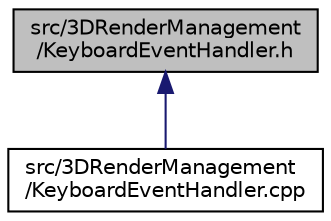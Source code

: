 digraph "src/3DRenderManagement/KeyboardEventHandler.h"
{
 // LATEX_PDF_SIZE
  edge [fontname="Helvetica",fontsize="10",labelfontname="Helvetica",labelfontsize="10"];
  node [fontname="Helvetica",fontsize="10",shape=record];
  Node1 [label="src/3DRenderManagement\l/KeyboardEventHandler.h",height=0.2,width=0.4,color="black", fillcolor="grey75", style="filled", fontcolor="black",tooltip=" "];
  Node1 -> Node2 [dir="back",color="midnightblue",fontsize="10",style="solid",fontname="Helvetica"];
  Node2 [label="src/3DRenderManagement\l/KeyboardEventHandler.cpp",height=0.2,width=0.4,color="black", fillcolor="white", style="filled",URL="$_keyboard_event_handler_8cpp.html",tooltip=" "];
}
